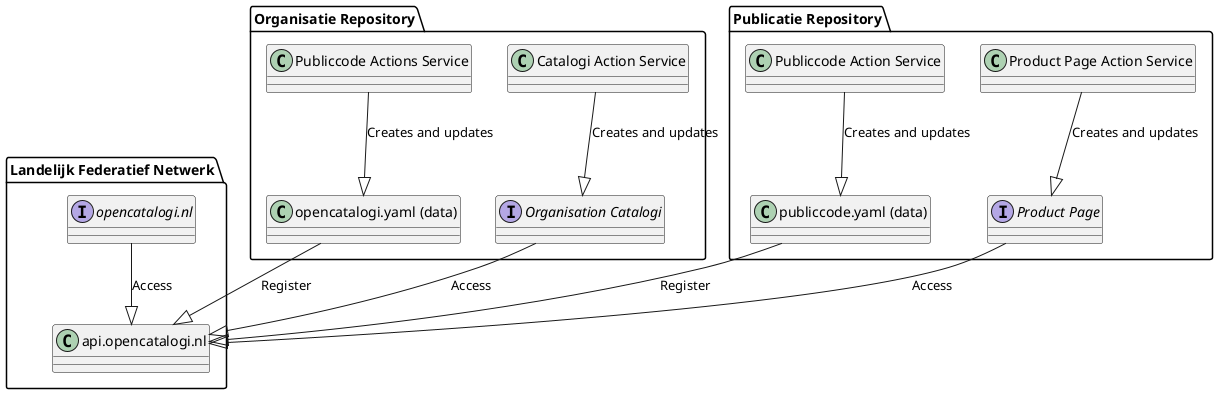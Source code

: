 @startuml
!define RECTANGLE class

package "Landelijk Federatief Netwerk" {
    INTERFACE "opencatalogi.nl" as openCatalogi
    RECTANGLE "api.opencatalogi.nl" as api
}

package "Organisatie Repository" {
    RECTANGLE "Publiccode Actions Service" as orgAction
    RECTANGLE "opencatalogi.yaml (data)" as openCat
    RECTANGLE "Catalogi Action Service" as catalogiAction
    INTERFACE "Organisation Catalogi" as organisatieCatalogi
}

package "Publicatie Repository" {
    RECTANGLE "Publiccode Action Service" as pubAction
    RECTANGLE "publiccode.yaml (data)" as pubCode
    RECTANGLE "Product Page Action Service" as productPageAction
    INTERFACE "Product Page" as productPage
}


openCat --|> api : Register
pubCode --|> api : Register

productPage --|> api : Access
openCatalogi --|> api : Access
organisatieCatalogi --|> api : Access

catalogiAction--|> organisatieCatalogi: Creates and updates
orgAction--|> openCat: Creates and updates
pubAction--|> pubCode: Creates and updates
productPageAction--|> productPage: Creates and updates
@enduml